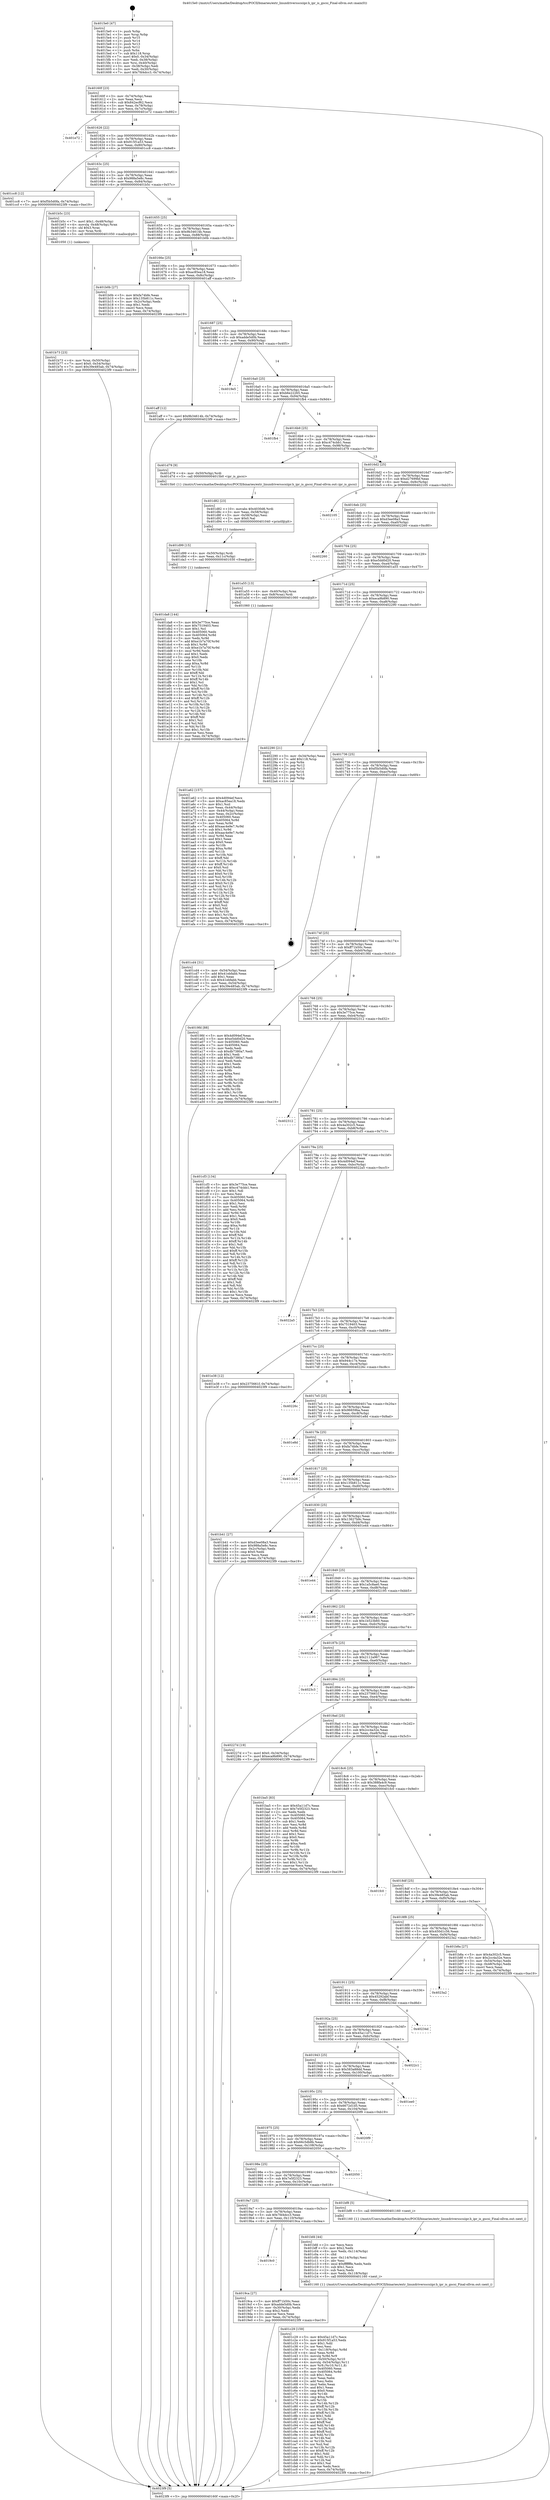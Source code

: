 digraph "0x4015e0" {
  label = "0x4015e0 (/mnt/c/Users/mathe/Desktop/tcc/POCII/binaries/extr_linuxdriversscsiipr.h_ipr_is_gscsi_Final-ollvm.out::main(0))"
  labelloc = "t"
  node[shape=record]

  Entry [label="",width=0.3,height=0.3,shape=circle,fillcolor=black,style=filled]
  "0x40160f" [label="{
     0x40160f [23]\l
     | [instrs]\l
     &nbsp;&nbsp;0x40160f \<+3\>: mov -0x74(%rbp),%eax\l
     &nbsp;&nbsp;0x401612 \<+2\>: mov %eax,%ecx\l
     &nbsp;&nbsp;0x401614 \<+6\>: sub $0x842ecf62,%ecx\l
     &nbsp;&nbsp;0x40161a \<+3\>: mov %eax,-0x78(%rbp)\l
     &nbsp;&nbsp;0x40161d \<+3\>: mov %ecx,-0x7c(%rbp)\l
     &nbsp;&nbsp;0x401620 \<+6\>: je 0000000000401e72 \<main+0x892\>\l
  }"]
  "0x401e72" [label="{
     0x401e72\l
  }", style=dashed]
  "0x401626" [label="{
     0x401626 [22]\l
     | [instrs]\l
     &nbsp;&nbsp;0x401626 \<+5\>: jmp 000000000040162b \<main+0x4b\>\l
     &nbsp;&nbsp;0x40162b \<+3\>: mov -0x78(%rbp),%eax\l
     &nbsp;&nbsp;0x40162e \<+5\>: sub $0x915f1a53,%eax\l
     &nbsp;&nbsp;0x401633 \<+3\>: mov %eax,-0x80(%rbp)\l
     &nbsp;&nbsp;0x401636 \<+6\>: je 0000000000401cc8 \<main+0x6e8\>\l
  }"]
  Exit [label="",width=0.3,height=0.3,shape=circle,fillcolor=black,style=filled,peripheries=2]
  "0x401cc8" [label="{
     0x401cc8 [12]\l
     | [instrs]\l
     &nbsp;&nbsp;0x401cc8 \<+7\>: movl $0xf5b5d0fa,-0x74(%rbp)\l
     &nbsp;&nbsp;0x401ccf \<+5\>: jmp 00000000004023f9 \<main+0xe19\>\l
  }"]
  "0x40163c" [label="{
     0x40163c [25]\l
     | [instrs]\l
     &nbsp;&nbsp;0x40163c \<+5\>: jmp 0000000000401641 \<main+0x61\>\l
     &nbsp;&nbsp;0x401641 \<+3\>: mov -0x78(%rbp),%eax\l
     &nbsp;&nbsp;0x401644 \<+5\>: sub $0x988a5e8c,%eax\l
     &nbsp;&nbsp;0x401649 \<+6\>: mov %eax,-0x84(%rbp)\l
     &nbsp;&nbsp;0x40164f \<+6\>: je 0000000000401b5c \<main+0x57c\>\l
  }"]
  "0x401da8" [label="{
     0x401da8 [144]\l
     | [instrs]\l
     &nbsp;&nbsp;0x401da8 \<+5\>: mov $0x3e775ce,%eax\l
     &nbsp;&nbsp;0x401dad \<+5\>: mov $0x7519403,%esi\l
     &nbsp;&nbsp;0x401db2 \<+2\>: mov $0x1,%cl\l
     &nbsp;&nbsp;0x401db4 \<+7\>: mov 0x405060,%edx\l
     &nbsp;&nbsp;0x401dbb \<+8\>: mov 0x405064,%r8d\l
     &nbsp;&nbsp;0x401dc3 \<+3\>: mov %edx,%r9d\l
     &nbsp;&nbsp;0x401dc6 \<+7\>: add $0xe1b7a70f,%r9d\l
     &nbsp;&nbsp;0x401dcd \<+4\>: sub $0x1,%r9d\l
     &nbsp;&nbsp;0x401dd1 \<+7\>: sub $0xe1b7a70f,%r9d\l
     &nbsp;&nbsp;0x401dd8 \<+4\>: imul %r9d,%edx\l
     &nbsp;&nbsp;0x401ddc \<+3\>: and $0x1,%edx\l
     &nbsp;&nbsp;0x401ddf \<+3\>: cmp $0x0,%edx\l
     &nbsp;&nbsp;0x401de2 \<+4\>: sete %r10b\l
     &nbsp;&nbsp;0x401de6 \<+4\>: cmp $0xa,%r8d\l
     &nbsp;&nbsp;0x401dea \<+4\>: setl %r11b\l
     &nbsp;&nbsp;0x401dee \<+3\>: mov %r10b,%bl\l
     &nbsp;&nbsp;0x401df1 \<+3\>: xor $0xff,%bl\l
     &nbsp;&nbsp;0x401df4 \<+3\>: mov %r11b,%r14b\l
     &nbsp;&nbsp;0x401df7 \<+4\>: xor $0xff,%r14b\l
     &nbsp;&nbsp;0x401dfb \<+3\>: xor $0x1,%cl\l
     &nbsp;&nbsp;0x401dfe \<+3\>: mov %bl,%r15b\l
     &nbsp;&nbsp;0x401e01 \<+4\>: and $0xff,%r15b\l
     &nbsp;&nbsp;0x401e05 \<+3\>: and %cl,%r10b\l
     &nbsp;&nbsp;0x401e08 \<+3\>: mov %r14b,%r12b\l
     &nbsp;&nbsp;0x401e0b \<+4\>: and $0xff,%r12b\l
     &nbsp;&nbsp;0x401e0f \<+3\>: and %cl,%r11b\l
     &nbsp;&nbsp;0x401e12 \<+3\>: or %r10b,%r15b\l
     &nbsp;&nbsp;0x401e15 \<+3\>: or %r11b,%r12b\l
     &nbsp;&nbsp;0x401e18 \<+3\>: xor %r12b,%r15b\l
     &nbsp;&nbsp;0x401e1b \<+3\>: or %r14b,%bl\l
     &nbsp;&nbsp;0x401e1e \<+3\>: xor $0xff,%bl\l
     &nbsp;&nbsp;0x401e21 \<+3\>: or $0x1,%cl\l
     &nbsp;&nbsp;0x401e24 \<+2\>: and %cl,%bl\l
     &nbsp;&nbsp;0x401e26 \<+3\>: or %bl,%r15b\l
     &nbsp;&nbsp;0x401e29 \<+4\>: test $0x1,%r15b\l
     &nbsp;&nbsp;0x401e2d \<+3\>: cmovne %esi,%eax\l
     &nbsp;&nbsp;0x401e30 \<+3\>: mov %eax,-0x74(%rbp)\l
     &nbsp;&nbsp;0x401e33 \<+5\>: jmp 00000000004023f9 \<main+0xe19\>\l
  }"]
  "0x401b5c" [label="{
     0x401b5c [23]\l
     | [instrs]\l
     &nbsp;&nbsp;0x401b5c \<+7\>: movl $0x1,-0x48(%rbp)\l
     &nbsp;&nbsp;0x401b63 \<+4\>: movslq -0x48(%rbp),%rax\l
     &nbsp;&nbsp;0x401b67 \<+4\>: shl $0x3,%rax\l
     &nbsp;&nbsp;0x401b6b \<+3\>: mov %rax,%rdi\l
     &nbsp;&nbsp;0x401b6e \<+5\>: call 0000000000401050 \<malloc@plt\>\l
     | [calls]\l
     &nbsp;&nbsp;0x401050 \{1\} (unknown)\l
  }"]
  "0x401655" [label="{
     0x401655 [25]\l
     | [instrs]\l
     &nbsp;&nbsp;0x401655 \<+5\>: jmp 000000000040165a \<main+0x7a\>\l
     &nbsp;&nbsp;0x40165a \<+3\>: mov -0x78(%rbp),%eax\l
     &nbsp;&nbsp;0x40165d \<+5\>: sub $0x9b34614b,%eax\l
     &nbsp;&nbsp;0x401662 \<+6\>: mov %eax,-0x88(%rbp)\l
     &nbsp;&nbsp;0x401668 \<+6\>: je 0000000000401b0b \<main+0x52b\>\l
  }"]
  "0x401d99" [label="{
     0x401d99 [15]\l
     | [instrs]\l
     &nbsp;&nbsp;0x401d99 \<+4\>: mov -0x50(%rbp),%rdi\l
     &nbsp;&nbsp;0x401d9d \<+6\>: mov %eax,-0x11c(%rbp)\l
     &nbsp;&nbsp;0x401da3 \<+5\>: call 0000000000401030 \<free@plt\>\l
     | [calls]\l
     &nbsp;&nbsp;0x401030 \{1\} (unknown)\l
  }"]
  "0x401b0b" [label="{
     0x401b0b [27]\l
     | [instrs]\l
     &nbsp;&nbsp;0x401b0b \<+5\>: mov $0xfa74bfe,%eax\l
     &nbsp;&nbsp;0x401b10 \<+5\>: mov $0x135b811c,%ecx\l
     &nbsp;&nbsp;0x401b15 \<+3\>: mov -0x2c(%rbp),%edx\l
     &nbsp;&nbsp;0x401b18 \<+3\>: cmp $0x1,%edx\l
     &nbsp;&nbsp;0x401b1b \<+3\>: cmovl %ecx,%eax\l
     &nbsp;&nbsp;0x401b1e \<+3\>: mov %eax,-0x74(%rbp)\l
     &nbsp;&nbsp;0x401b21 \<+5\>: jmp 00000000004023f9 \<main+0xe19\>\l
  }"]
  "0x40166e" [label="{
     0x40166e [25]\l
     | [instrs]\l
     &nbsp;&nbsp;0x40166e \<+5\>: jmp 0000000000401673 \<main+0x93\>\l
     &nbsp;&nbsp;0x401673 \<+3\>: mov -0x78(%rbp),%eax\l
     &nbsp;&nbsp;0x401676 \<+5\>: sub $0xac85ea18,%eax\l
     &nbsp;&nbsp;0x40167b \<+6\>: mov %eax,-0x8c(%rbp)\l
     &nbsp;&nbsp;0x401681 \<+6\>: je 0000000000401aff \<main+0x51f\>\l
  }"]
  "0x401d82" [label="{
     0x401d82 [23]\l
     | [instrs]\l
     &nbsp;&nbsp;0x401d82 \<+10\>: movabs $0x4030d6,%rdi\l
     &nbsp;&nbsp;0x401d8c \<+3\>: mov %eax,-0x58(%rbp)\l
     &nbsp;&nbsp;0x401d8f \<+3\>: mov -0x58(%rbp),%esi\l
     &nbsp;&nbsp;0x401d92 \<+2\>: mov $0x0,%al\l
     &nbsp;&nbsp;0x401d94 \<+5\>: call 0000000000401040 \<printf@plt\>\l
     | [calls]\l
     &nbsp;&nbsp;0x401040 \{1\} (unknown)\l
  }"]
  "0x401aff" [label="{
     0x401aff [12]\l
     | [instrs]\l
     &nbsp;&nbsp;0x401aff \<+7\>: movl $0x9b34614b,-0x74(%rbp)\l
     &nbsp;&nbsp;0x401b06 \<+5\>: jmp 00000000004023f9 \<main+0xe19\>\l
  }"]
  "0x401687" [label="{
     0x401687 [25]\l
     | [instrs]\l
     &nbsp;&nbsp;0x401687 \<+5\>: jmp 000000000040168c \<main+0xac\>\l
     &nbsp;&nbsp;0x40168c \<+3\>: mov -0x78(%rbp),%eax\l
     &nbsp;&nbsp;0x40168f \<+5\>: sub $0xadde5d0b,%eax\l
     &nbsp;&nbsp;0x401694 \<+6\>: mov %eax,-0x90(%rbp)\l
     &nbsp;&nbsp;0x40169a \<+6\>: je 00000000004019e5 \<main+0x405\>\l
  }"]
  "0x401c29" [label="{
     0x401c29 [159]\l
     | [instrs]\l
     &nbsp;&nbsp;0x401c29 \<+5\>: mov $0x45a11d7c,%ecx\l
     &nbsp;&nbsp;0x401c2e \<+5\>: mov $0x915f1a53,%edx\l
     &nbsp;&nbsp;0x401c33 \<+3\>: mov $0x1,%dil\l
     &nbsp;&nbsp;0x401c36 \<+2\>: xor %esi,%esi\l
     &nbsp;&nbsp;0x401c38 \<+7\>: mov -0x118(%rbp),%r8d\l
     &nbsp;&nbsp;0x401c3f \<+4\>: imul %eax,%r8d\l
     &nbsp;&nbsp;0x401c43 \<+3\>: movslq %r8d,%r9\l
     &nbsp;&nbsp;0x401c46 \<+4\>: mov -0x50(%rbp),%r10\l
     &nbsp;&nbsp;0x401c4a \<+4\>: movslq -0x54(%rbp),%r11\l
     &nbsp;&nbsp;0x401c4e \<+4\>: mov %r9,(%r10,%r11,8)\l
     &nbsp;&nbsp;0x401c52 \<+7\>: mov 0x405060,%eax\l
     &nbsp;&nbsp;0x401c59 \<+8\>: mov 0x405064,%r8d\l
     &nbsp;&nbsp;0x401c61 \<+3\>: sub $0x1,%esi\l
     &nbsp;&nbsp;0x401c64 \<+2\>: mov %eax,%ebx\l
     &nbsp;&nbsp;0x401c66 \<+2\>: add %esi,%ebx\l
     &nbsp;&nbsp;0x401c68 \<+3\>: imul %ebx,%eax\l
     &nbsp;&nbsp;0x401c6b \<+3\>: and $0x1,%eax\l
     &nbsp;&nbsp;0x401c6e \<+3\>: cmp $0x0,%eax\l
     &nbsp;&nbsp;0x401c71 \<+4\>: sete %r14b\l
     &nbsp;&nbsp;0x401c75 \<+4\>: cmp $0xa,%r8d\l
     &nbsp;&nbsp;0x401c79 \<+4\>: setl %r15b\l
     &nbsp;&nbsp;0x401c7d \<+3\>: mov %r14b,%r12b\l
     &nbsp;&nbsp;0x401c80 \<+4\>: xor $0xff,%r12b\l
     &nbsp;&nbsp;0x401c84 \<+3\>: mov %r15b,%r13b\l
     &nbsp;&nbsp;0x401c87 \<+4\>: xor $0xff,%r13b\l
     &nbsp;&nbsp;0x401c8b \<+4\>: xor $0x1,%dil\l
     &nbsp;&nbsp;0x401c8f \<+3\>: mov %r12b,%al\l
     &nbsp;&nbsp;0x401c92 \<+2\>: and $0xff,%al\l
     &nbsp;&nbsp;0x401c94 \<+3\>: and %dil,%r14b\l
     &nbsp;&nbsp;0x401c97 \<+3\>: mov %r13b,%sil\l
     &nbsp;&nbsp;0x401c9a \<+4\>: and $0xff,%sil\l
     &nbsp;&nbsp;0x401c9e \<+3\>: and %dil,%r15b\l
     &nbsp;&nbsp;0x401ca1 \<+3\>: or %r14b,%al\l
     &nbsp;&nbsp;0x401ca4 \<+3\>: or %r15b,%sil\l
     &nbsp;&nbsp;0x401ca7 \<+3\>: xor %sil,%al\l
     &nbsp;&nbsp;0x401caa \<+3\>: or %r13b,%r12b\l
     &nbsp;&nbsp;0x401cad \<+4\>: xor $0xff,%r12b\l
     &nbsp;&nbsp;0x401cb1 \<+4\>: or $0x1,%dil\l
     &nbsp;&nbsp;0x401cb5 \<+3\>: and %dil,%r12b\l
     &nbsp;&nbsp;0x401cb8 \<+3\>: or %r12b,%al\l
     &nbsp;&nbsp;0x401cbb \<+2\>: test $0x1,%al\l
     &nbsp;&nbsp;0x401cbd \<+3\>: cmovne %edx,%ecx\l
     &nbsp;&nbsp;0x401cc0 \<+3\>: mov %ecx,-0x74(%rbp)\l
     &nbsp;&nbsp;0x401cc3 \<+5\>: jmp 00000000004023f9 \<main+0xe19\>\l
  }"]
  "0x4019e5" [label="{
     0x4019e5\l
  }", style=dashed]
  "0x4016a0" [label="{
     0x4016a0 [25]\l
     | [instrs]\l
     &nbsp;&nbsp;0x4016a0 \<+5\>: jmp 00000000004016a5 \<main+0xc5\>\l
     &nbsp;&nbsp;0x4016a5 \<+3\>: mov -0x78(%rbp),%eax\l
     &nbsp;&nbsp;0x4016a8 \<+5\>: sub $0xb6e22265,%eax\l
     &nbsp;&nbsp;0x4016ad \<+6\>: mov %eax,-0x94(%rbp)\l
     &nbsp;&nbsp;0x4016b3 \<+6\>: je 0000000000401fb4 \<main+0x9d4\>\l
  }"]
  "0x401bfd" [label="{
     0x401bfd [44]\l
     | [instrs]\l
     &nbsp;&nbsp;0x401bfd \<+2\>: xor %ecx,%ecx\l
     &nbsp;&nbsp;0x401bff \<+5\>: mov $0x2,%edx\l
     &nbsp;&nbsp;0x401c04 \<+6\>: mov %edx,-0x114(%rbp)\l
     &nbsp;&nbsp;0x401c0a \<+1\>: cltd\l
     &nbsp;&nbsp;0x401c0b \<+6\>: mov -0x114(%rbp),%esi\l
     &nbsp;&nbsp;0x401c11 \<+2\>: idiv %esi\l
     &nbsp;&nbsp;0x401c13 \<+6\>: imul $0xfffffffe,%edx,%edx\l
     &nbsp;&nbsp;0x401c19 \<+3\>: sub $0x1,%ecx\l
     &nbsp;&nbsp;0x401c1c \<+2\>: sub %ecx,%edx\l
     &nbsp;&nbsp;0x401c1e \<+6\>: mov %edx,-0x118(%rbp)\l
     &nbsp;&nbsp;0x401c24 \<+5\>: call 0000000000401160 \<next_i\>\l
     | [calls]\l
     &nbsp;&nbsp;0x401160 \{1\} (/mnt/c/Users/mathe/Desktop/tcc/POCII/binaries/extr_linuxdriversscsiipr.h_ipr_is_gscsi_Final-ollvm.out::next_i)\l
  }"]
  "0x401fb4" [label="{
     0x401fb4\l
  }", style=dashed]
  "0x4016b9" [label="{
     0x4016b9 [25]\l
     | [instrs]\l
     &nbsp;&nbsp;0x4016b9 \<+5\>: jmp 00000000004016be \<main+0xde\>\l
     &nbsp;&nbsp;0x4016be \<+3\>: mov -0x78(%rbp),%eax\l
     &nbsp;&nbsp;0x4016c1 \<+5\>: sub $0xc474cbb1,%eax\l
     &nbsp;&nbsp;0x4016c6 \<+6\>: mov %eax,-0x98(%rbp)\l
     &nbsp;&nbsp;0x4016cc \<+6\>: je 0000000000401d79 \<main+0x799\>\l
  }"]
  "0x401b73" [label="{
     0x401b73 [23]\l
     | [instrs]\l
     &nbsp;&nbsp;0x401b73 \<+4\>: mov %rax,-0x50(%rbp)\l
     &nbsp;&nbsp;0x401b77 \<+7\>: movl $0x0,-0x54(%rbp)\l
     &nbsp;&nbsp;0x401b7e \<+7\>: movl $0x39e485ab,-0x74(%rbp)\l
     &nbsp;&nbsp;0x401b85 \<+5\>: jmp 00000000004023f9 \<main+0xe19\>\l
  }"]
  "0x401d79" [label="{
     0x401d79 [9]\l
     | [instrs]\l
     &nbsp;&nbsp;0x401d79 \<+4\>: mov -0x50(%rbp),%rdi\l
     &nbsp;&nbsp;0x401d7d \<+5\>: call 00000000004015b0 \<ipr_is_gscsi\>\l
     | [calls]\l
     &nbsp;&nbsp;0x4015b0 \{1\} (/mnt/c/Users/mathe/Desktop/tcc/POCII/binaries/extr_linuxdriversscsiipr.h_ipr_is_gscsi_Final-ollvm.out::ipr_is_gscsi)\l
  }"]
  "0x4016d2" [label="{
     0x4016d2 [25]\l
     | [instrs]\l
     &nbsp;&nbsp;0x4016d2 \<+5\>: jmp 00000000004016d7 \<main+0xf7\>\l
     &nbsp;&nbsp;0x4016d7 \<+3\>: mov -0x78(%rbp),%eax\l
     &nbsp;&nbsp;0x4016da \<+5\>: sub $0xd27699bf,%eax\l
     &nbsp;&nbsp;0x4016df \<+6\>: mov %eax,-0x9c(%rbp)\l
     &nbsp;&nbsp;0x4016e5 \<+6\>: je 0000000000402105 \<main+0xb25\>\l
  }"]
  "0x401a62" [label="{
     0x401a62 [157]\l
     | [instrs]\l
     &nbsp;&nbsp;0x401a62 \<+5\>: mov $0x4d094ef,%ecx\l
     &nbsp;&nbsp;0x401a67 \<+5\>: mov $0xac85ea18,%edx\l
     &nbsp;&nbsp;0x401a6c \<+3\>: mov $0x1,%sil\l
     &nbsp;&nbsp;0x401a6f \<+3\>: mov %eax,-0x44(%rbp)\l
     &nbsp;&nbsp;0x401a72 \<+3\>: mov -0x44(%rbp),%eax\l
     &nbsp;&nbsp;0x401a75 \<+3\>: mov %eax,-0x2c(%rbp)\l
     &nbsp;&nbsp;0x401a78 \<+7\>: mov 0x405060,%eax\l
     &nbsp;&nbsp;0x401a7f \<+8\>: mov 0x405064,%r8d\l
     &nbsp;&nbsp;0x401a87 \<+3\>: mov %eax,%r9d\l
     &nbsp;&nbsp;0x401a8a \<+7\>: add $0xaac4e9e7,%r9d\l
     &nbsp;&nbsp;0x401a91 \<+4\>: sub $0x1,%r9d\l
     &nbsp;&nbsp;0x401a95 \<+7\>: sub $0xaac4e9e7,%r9d\l
     &nbsp;&nbsp;0x401a9c \<+4\>: imul %r9d,%eax\l
     &nbsp;&nbsp;0x401aa0 \<+3\>: and $0x1,%eax\l
     &nbsp;&nbsp;0x401aa3 \<+3\>: cmp $0x0,%eax\l
     &nbsp;&nbsp;0x401aa6 \<+4\>: sete %r10b\l
     &nbsp;&nbsp;0x401aaa \<+4\>: cmp $0xa,%r8d\l
     &nbsp;&nbsp;0x401aae \<+4\>: setl %r11b\l
     &nbsp;&nbsp;0x401ab2 \<+3\>: mov %r10b,%bl\l
     &nbsp;&nbsp;0x401ab5 \<+3\>: xor $0xff,%bl\l
     &nbsp;&nbsp;0x401ab8 \<+3\>: mov %r11b,%r14b\l
     &nbsp;&nbsp;0x401abb \<+4\>: xor $0xff,%r14b\l
     &nbsp;&nbsp;0x401abf \<+4\>: xor $0x0,%sil\l
     &nbsp;&nbsp;0x401ac3 \<+3\>: mov %bl,%r15b\l
     &nbsp;&nbsp;0x401ac6 \<+4\>: and $0x0,%r15b\l
     &nbsp;&nbsp;0x401aca \<+3\>: and %sil,%r10b\l
     &nbsp;&nbsp;0x401acd \<+3\>: mov %r14b,%r12b\l
     &nbsp;&nbsp;0x401ad0 \<+4\>: and $0x0,%r12b\l
     &nbsp;&nbsp;0x401ad4 \<+3\>: and %sil,%r11b\l
     &nbsp;&nbsp;0x401ad7 \<+3\>: or %r10b,%r15b\l
     &nbsp;&nbsp;0x401ada \<+3\>: or %r11b,%r12b\l
     &nbsp;&nbsp;0x401add \<+3\>: xor %r12b,%r15b\l
     &nbsp;&nbsp;0x401ae0 \<+3\>: or %r14b,%bl\l
     &nbsp;&nbsp;0x401ae3 \<+3\>: xor $0xff,%bl\l
     &nbsp;&nbsp;0x401ae6 \<+4\>: or $0x0,%sil\l
     &nbsp;&nbsp;0x401aea \<+3\>: and %sil,%bl\l
     &nbsp;&nbsp;0x401aed \<+3\>: or %bl,%r15b\l
     &nbsp;&nbsp;0x401af0 \<+4\>: test $0x1,%r15b\l
     &nbsp;&nbsp;0x401af4 \<+3\>: cmovne %edx,%ecx\l
     &nbsp;&nbsp;0x401af7 \<+3\>: mov %ecx,-0x74(%rbp)\l
     &nbsp;&nbsp;0x401afa \<+5\>: jmp 00000000004023f9 \<main+0xe19\>\l
  }"]
  "0x402105" [label="{
     0x402105\l
  }", style=dashed]
  "0x4016eb" [label="{
     0x4016eb [25]\l
     | [instrs]\l
     &nbsp;&nbsp;0x4016eb \<+5\>: jmp 00000000004016f0 \<main+0x110\>\l
     &nbsp;&nbsp;0x4016f0 \<+3\>: mov -0x78(%rbp),%eax\l
     &nbsp;&nbsp;0x4016f3 \<+5\>: sub $0xd3ee08a3,%eax\l
     &nbsp;&nbsp;0x4016f8 \<+6\>: mov %eax,-0xa0(%rbp)\l
     &nbsp;&nbsp;0x4016fe \<+6\>: je 0000000000402260 \<main+0xc80\>\l
  }"]
  "0x4015e0" [label="{
     0x4015e0 [47]\l
     | [instrs]\l
     &nbsp;&nbsp;0x4015e0 \<+1\>: push %rbp\l
     &nbsp;&nbsp;0x4015e1 \<+3\>: mov %rsp,%rbp\l
     &nbsp;&nbsp;0x4015e4 \<+2\>: push %r15\l
     &nbsp;&nbsp;0x4015e6 \<+2\>: push %r14\l
     &nbsp;&nbsp;0x4015e8 \<+2\>: push %r13\l
     &nbsp;&nbsp;0x4015ea \<+2\>: push %r12\l
     &nbsp;&nbsp;0x4015ec \<+1\>: push %rbx\l
     &nbsp;&nbsp;0x4015ed \<+7\>: sub $0x118,%rsp\l
     &nbsp;&nbsp;0x4015f4 \<+7\>: movl $0x0,-0x34(%rbp)\l
     &nbsp;&nbsp;0x4015fb \<+3\>: mov %edi,-0x38(%rbp)\l
     &nbsp;&nbsp;0x4015fe \<+4\>: mov %rsi,-0x40(%rbp)\l
     &nbsp;&nbsp;0x401602 \<+3\>: mov -0x38(%rbp),%edi\l
     &nbsp;&nbsp;0x401605 \<+3\>: mov %edi,-0x30(%rbp)\l
     &nbsp;&nbsp;0x401608 \<+7\>: movl $0x7fd4dcc3,-0x74(%rbp)\l
  }"]
  "0x402260" [label="{
     0x402260\l
  }", style=dashed]
  "0x401704" [label="{
     0x401704 [25]\l
     | [instrs]\l
     &nbsp;&nbsp;0x401704 \<+5\>: jmp 0000000000401709 \<main+0x129\>\l
     &nbsp;&nbsp;0x401709 \<+3\>: mov -0x78(%rbp),%eax\l
     &nbsp;&nbsp;0x40170c \<+5\>: sub $0xe5dd0d20,%eax\l
     &nbsp;&nbsp;0x401711 \<+6\>: mov %eax,-0xa4(%rbp)\l
     &nbsp;&nbsp;0x401717 \<+6\>: je 0000000000401a55 \<main+0x475\>\l
  }"]
  "0x4023f9" [label="{
     0x4023f9 [5]\l
     | [instrs]\l
     &nbsp;&nbsp;0x4023f9 \<+5\>: jmp 000000000040160f \<main+0x2f\>\l
  }"]
  "0x401a55" [label="{
     0x401a55 [13]\l
     | [instrs]\l
     &nbsp;&nbsp;0x401a55 \<+4\>: mov -0x40(%rbp),%rax\l
     &nbsp;&nbsp;0x401a59 \<+4\>: mov 0x8(%rax),%rdi\l
     &nbsp;&nbsp;0x401a5d \<+5\>: call 0000000000401060 \<atoi@plt\>\l
     | [calls]\l
     &nbsp;&nbsp;0x401060 \{1\} (unknown)\l
  }"]
  "0x40171d" [label="{
     0x40171d [25]\l
     | [instrs]\l
     &nbsp;&nbsp;0x40171d \<+5\>: jmp 0000000000401722 \<main+0x142\>\l
     &nbsp;&nbsp;0x401722 \<+3\>: mov -0x78(%rbp),%eax\l
     &nbsp;&nbsp;0x401725 \<+5\>: sub $0xeca9b890,%eax\l
     &nbsp;&nbsp;0x40172a \<+6\>: mov %eax,-0xa8(%rbp)\l
     &nbsp;&nbsp;0x401730 \<+6\>: je 0000000000402290 \<main+0xcb0\>\l
  }"]
  "0x4019c0" [label="{
     0x4019c0\l
  }", style=dashed]
  "0x402290" [label="{
     0x402290 [21]\l
     | [instrs]\l
     &nbsp;&nbsp;0x402290 \<+3\>: mov -0x34(%rbp),%eax\l
     &nbsp;&nbsp;0x402293 \<+7\>: add $0x118,%rsp\l
     &nbsp;&nbsp;0x40229a \<+1\>: pop %rbx\l
     &nbsp;&nbsp;0x40229b \<+2\>: pop %r12\l
     &nbsp;&nbsp;0x40229d \<+2\>: pop %r13\l
     &nbsp;&nbsp;0x40229f \<+2\>: pop %r14\l
     &nbsp;&nbsp;0x4022a1 \<+2\>: pop %r15\l
     &nbsp;&nbsp;0x4022a3 \<+1\>: pop %rbp\l
     &nbsp;&nbsp;0x4022a4 \<+1\>: ret\l
  }"]
  "0x401736" [label="{
     0x401736 [25]\l
     | [instrs]\l
     &nbsp;&nbsp;0x401736 \<+5\>: jmp 000000000040173b \<main+0x15b\>\l
     &nbsp;&nbsp;0x40173b \<+3\>: mov -0x78(%rbp),%eax\l
     &nbsp;&nbsp;0x40173e \<+5\>: sub $0xf5b5d0fa,%eax\l
     &nbsp;&nbsp;0x401743 \<+6\>: mov %eax,-0xac(%rbp)\l
     &nbsp;&nbsp;0x401749 \<+6\>: je 0000000000401cd4 \<main+0x6f4\>\l
  }"]
  "0x4019ca" [label="{
     0x4019ca [27]\l
     | [instrs]\l
     &nbsp;&nbsp;0x4019ca \<+5\>: mov $0xff71b50c,%eax\l
     &nbsp;&nbsp;0x4019cf \<+5\>: mov $0xadde5d0b,%ecx\l
     &nbsp;&nbsp;0x4019d4 \<+3\>: mov -0x30(%rbp),%edx\l
     &nbsp;&nbsp;0x4019d7 \<+3\>: cmp $0x2,%edx\l
     &nbsp;&nbsp;0x4019da \<+3\>: cmovne %ecx,%eax\l
     &nbsp;&nbsp;0x4019dd \<+3\>: mov %eax,-0x74(%rbp)\l
     &nbsp;&nbsp;0x4019e0 \<+5\>: jmp 00000000004023f9 \<main+0xe19\>\l
  }"]
  "0x401cd4" [label="{
     0x401cd4 [31]\l
     | [instrs]\l
     &nbsp;&nbsp;0x401cd4 \<+3\>: mov -0x54(%rbp),%eax\l
     &nbsp;&nbsp;0x401cd7 \<+5\>: add $0x41ebfabb,%eax\l
     &nbsp;&nbsp;0x401cdc \<+3\>: add $0x1,%eax\l
     &nbsp;&nbsp;0x401cdf \<+5\>: sub $0x41ebfabb,%eax\l
     &nbsp;&nbsp;0x401ce4 \<+3\>: mov %eax,-0x54(%rbp)\l
     &nbsp;&nbsp;0x401ce7 \<+7\>: movl $0x39e485ab,-0x74(%rbp)\l
     &nbsp;&nbsp;0x401cee \<+5\>: jmp 00000000004023f9 \<main+0xe19\>\l
  }"]
  "0x40174f" [label="{
     0x40174f [25]\l
     | [instrs]\l
     &nbsp;&nbsp;0x40174f \<+5\>: jmp 0000000000401754 \<main+0x174\>\l
     &nbsp;&nbsp;0x401754 \<+3\>: mov -0x78(%rbp),%eax\l
     &nbsp;&nbsp;0x401757 \<+5\>: sub $0xff71b50c,%eax\l
     &nbsp;&nbsp;0x40175c \<+6\>: mov %eax,-0xb0(%rbp)\l
     &nbsp;&nbsp;0x401762 \<+6\>: je 00000000004019fd \<main+0x41d\>\l
  }"]
  "0x4019a7" [label="{
     0x4019a7 [25]\l
     | [instrs]\l
     &nbsp;&nbsp;0x4019a7 \<+5\>: jmp 00000000004019ac \<main+0x3cc\>\l
     &nbsp;&nbsp;0x4019ac \<+3\>: mov -0x78(%rbp),%eax\l
     &nbsp;&nbsp;0x4019af \<+5\>: sub $0x7fd4dcc3,%eax\l
     &nbsp;&nbsp;0x4019b4 \<+6\>: mov %eax,-0x110(%rbp)\l
     &nbsp;&nbsp;0x4019ba \<+6\>: je 00000000004019ca \<main+0x3ea\>\l
  }"]
  "0x4019fd" [label="{
     0x4019fd [88]\l
     | [instrs]\l
     &nbsp;&nbsp;0x4019fd \<+5\>: mov $0x4d094ef,%eax\l
     &nbsp;&nbsp;0x401a02 \<+5\>: mov $0xe5dd0d20,%ecx\l
     &nbsp;&nbsp;0x401a07 \<+7\>: mov 0x405060,%edx\l
     &nbsp;&nbsp;0x401a0e \<+7\>: mov 0x405064,%esi\l
     &nbsp;&nbsp;0x401a15 \<+2\>: mov %edx,%edi\l
     &nbsp;&nbsp;0x401a17 \<+6\>: sub $0xdb7380a7,%edi\l
     &nbsp;&nbsp;0x401a1d \<+3\>: sub $0x1,%edi\l
     &nbsp;&nbsp;0x401a20 \<+6\>: add $0xdb7380a7,%edi\l
     &nbsp;&nbsp;0x401a26 \<+3\>: imul %edi,%edx\l
     &nbsp;&nbsp;0x401a29 \<+3\>: and $0x1,%edx\l
     &nbsp;&nbsp;0x401a2c \<+3\>: cmp $0x0,%edx\l
     &nbsp;&nbsp;0x401a2f \<+4\>: sete %r8b\l
     &nbsp;&nbsp;0x401a33 \<+3\>: cmp $0xa,%esi\l
     &nbsp;&nbsp;0x401a36 \<+4\>: setl %r9b\l
     &nbsp;&nbsp;0x401a3a \<+3\>: mov %r8b,%r10b\l
     &nbsp;&nbsp;0x401a3d \<+3\>: and %r9b,%r10b\l
     &nbsp;&nbsp;0x401a40 \<+3\>: xor %r9b,%r8b\l
     &nbsp;&nbsp;0x401a43 \<+3\>: or %r8b,%r10b\l
     &nbsp;&nbsp;0x401a46 \<+4\>: test $0x1,%r10b\l
     &nbsp;&nbsp;0x401a4a \<+3\>: cmovne %ecx,%eax\l
     &nbsp;&nbsp;0x401a4d \<+3\>: mov %eax,-0x74(%rbp)\l
     &nbsp;&nbsp;0x401a50 \<+5\>: jmp 00000000004023f9 \<main+0xe19\>\l
  }"]
  "0x401768" [label="{
     0x401768 [25]\l
     | [instrs]\l
     &nbsp;&nbsp;0x401768 \<+5\>: jmp 000000000040176d \<main+0x18d\>\l
     &nbsp;&nbsp;0x40176d \<+3\>: mov -0x78(%rbp),%eax\l
     &nbsp;&nbsp;0x401770 \<+5\>: sub $0x3e775ce,%eax\l
     &nbsp;&nbsp;0x401775 \<+6\>: mov %eax,-0xb4(%rbp)\l
     &nbsp;&nbsp;0x40177b \<+6\>: je 0000000000402312 \<main+0xd32\>\l
  }"]
  "0x401bf8" [label="{
     0x401bf8 [5]\l
     | [instrs]\l
     &nbsp;&nbsp;0x401bf8 \<+5\>: call 0000000000401160 \<next_i\>\l
     | [calls]\l
     &nbsp;&nbsp;0x401160 \{1\} (/mnt/c/Users/mathe/Desktop/tcc/POCII/binaries/extr_linuxdriversscsiipr.h_ipr_is_gscsi_Final-ollvm.out::next_i)\l
  }"]
  "0x402312" [label="{
     0x402312\l
  }", style=dashed]
  "0x401781" [label="{
     0x401781 [25]\l
     | [instrs]\l
     &nbsp;&nbsp;0x401781 \<+5\>: jmp 0000000000401786 \<main+0x1a6\>\l
     &nbsp;&nbsp;0x401786 \<+3\>: mov -0x78(%rbp),%eax\l
     &nbsp;&nbsp;0x401789 \<+5\>: sub $0x4a302c5,%eax\l
     &nbsp;&nbsp;0x40178e \<+6\>: mov %eax,-0xb8(%rbp)\l
     &nbsp;&nbsp;0x401794 \<+6\>: je 0000000000401cf3 \<main+0x713\>\l
  }"]
  "0x40198e" [label="{
     0x40198e [25]\l
     | [instrs]\l
     &nbsp;&nbsp;0x40198e \<+5\>: jmp 0000000000401993 \<main+0x3b3\>\l
     &nbsp;&nbsp;0x401993 \<+3\>: mov -0x78(%rbp),%eax\l
     &nbsp;&nbsp;0x401996 \<+5\>: sub $0x7e5f2323,%eax\l
     &nbsp;&nbsp;0x40199b \<+6\>: mov %eax,-0x10c(%rbp)\l
     &nbsp;&nbsp;0x4019a1 \<+6\>: je 0000000000401bf8 \<main+0x618\>\l
  }"]
  "0x401cf3" [label="{
     0x401cf3 [134]\l
     | [instrs]\l
     &nbsp;&nbsp;0x401cf3 \<+5\>: mov $0x3e775ce,%eax\l
     &nbsp;&nbsp;0x401cf8 \<+5\>: mov $0xc474cbb1,%ecx\l
     &nbsp;&nbsp;0x401cfd \<+2\>: mov $0x1,%dl\l
     &nbsp;&nbsp;0x401cff \<+2\>: xor %esi,%esi\l
     &nbsp;&nbsp;0x401d01 \<+7\>: mov 0x405060,%edi\l
     &nbsp;&nbsp;0x401d08 \<+8\>: mov 0x405064,%r8d\l
     &nbsp;&nbsp;0x401d10 \<+3\>: sub $0x1,%esi\l
     &nbsp;&nbsp;0x401d13 \<+3\>: mov %edi,%r9d\l
     &nbsp;&nbsp;0x401d16 \<+3\>: add %esi,%r9d\l
     &nbsp;&nbsp;0x401d19 \<+4\>: imul %r9d,%edi\l
     &nbsp;&nbsp;0x401d1d \<+3\>: and $0x1,%edi\l
     &nbsp;&nbsp;0x401d20 \<+3\>: cmp $0x0,%edi\l
     &nbsp;&nbsp;0x401d23 \<+4\>: sete %r10b\l
     &nbsp;&nbsp;0x401d27 \<+4\>: cmp $0xa,%r8d\l
     &nbsp;&nbsp;0x401d2b \<+4\>: setl %r11b\l
     &nbsp;&nbsp;0x401d2f \<+3\>: mov %r10b,%bl\l
     &nbsp;&nbsp;0x401d32 \<+3\>: xor $0xff,%bl\l
     &nbsp;&nbsp;0x401d35 \<+3\>: mov %r11b,%r14b\l
     &nbsp;&nbsp;0x401d38 \<+4\>: xor $0xff,%r14b\l
     &nbsp;&nbsp;0x401d3c \<+3\>: xor $0x1,%dl\l
     &nbsp;&nbsp;0x401d3f \<+3\>: mov %bl,%r15b\l
     &nbsp;&nbsp;0x401d42 \<+4\>: and $0xff,%r15b\l
     &nbsp;&nbsp;0x401d46 \<+3\>: and %dl,%r10b\l
     &nbsp;&nbsp;0x401d49 \<+3\>: mov %r14b,%r12b\l
     &nbsp;&nbsp;0x401d4c \<+4\>: and $0xff,%r12b\l
     &nbsp;&nbsp;0x401d50 \<+3\>: and %dl,%r11b\l
     &nbsp;&nbsp;0x401d53 \<+3\>: or %r10b,%r15b\l
     &nbsp;&nbsp;0x401d56 \<+3\>: or %r11b,%r12b\l
     &nbsp;&nbsp;0x401d59 \<+3\>: xor %r12b,%r15b\l
     &nbsp;&nbsp;0x401d5c \<+3\>: or %r14b,%bl\l
     &nbsp;&nbsp;0x401d5f \<+3\>: xor $0xff,%bl\l
     &nbsp;&nbsp;0x401d62 \<+3\>: or $0x1,%dl\l
     &nbsp;&nbsp;0x401d65 \<+2\>: and %dl,%bl\l
     &nbsp;&nbsp;0x401d67 \<+3\>: or %bl,%r15b\l
     &nbsp;&nbsp;0x401d6a \<+4\>: test $0x1,%r15b\l
     &nbsp;&nbsp;0x401d6e \<+3\>: cmovne %ecx,%eax\l
     &nbsp;&nbsp;0x401d71 \<+3\>: mov %eax,-0x74(%rbp)\l
     &nbsp;&nbsp;0x401d74 \<+5\>: jmp 00000000004023f9 \<main+0xe19\>\l
  }"]
  "0x40179a" [label="{
     0x40179a [25]\l
     | [instrs]\l
     &nbsp;&nbsp;0x40179a \<+5\>: jmp 000000000040179f \<main+0x1bf\>\l
     &nbsp;&nbsp;0x40179f \<+3\>: mov -0x78(%rbp),%eax\l
     &nbsp;&nbsp;0x4017a2 \<+5\>: sub $0x4d094ef,%eax\l
     &nbsp;&nbsp;0x4017a7 \<+6\>: mov %eax,-0xbc(%rbp)\l
     &nbsp;&nbsp;0x4017ad \<+6\>: je 00000000004022a5 \<main+0xcc5\>\l
  }"]
  "0x402050" [label="{
     0x402050\l
  }", style=dashed]
  "0x4022a5" [label="{
     0x4022a5\l
  }", style=dashed]
  "0x4017b3" [label="{
     0x4017b3 [25]\l
     | [instrs]\l
     &nbsp;&nbsp;0x4017b3 \<+5\>: jmp 00000000004017b8 \<main+0x1d8\>\l
     &nbsp;&nbsp;0x4017b8 \<+3\>: mov -0x78(%rbp),%eax\l
     &nbsp;&nbsp;0x4017bb \<+5\>: sub $0x7519403,%eax\l
     &nbsp;&nbsp;0x4017c0 \<+6\>: mov %eax,-0xc0(%rbp)\l
     &nbsp;&nbsp;0x4017c6 \<+6\>: je 0000000000401e38 \<main+0x858\>\l
  }"]
  "0x401975" [label="{
     0x401975 [25]\l
     | [instrs]\l
     &nbsp;&nbsp;0x401975 \<+5\>: jmp 000000000040197a \<main+0x39a\>\l
     &nbsp;&nbsp;0x40197a \<+3\>: mov -0x78(%rbp),%eax\l
     &nbsp;&nbsp;0x40197d \<+5\>: sub $0x66c5db8b,%eax\l
     &nbsp;&nbsp;0x401982 \<+6\>: mov %eax,-0x108(%rbp)\l
     &nbsp;&nbsp;0x401988 \<+6\>: je 0000000000402050 \<main+0xa70\>\l
  }"]
  "0x401e38" [label="{
     0x401e38 [12]\l
     | [instrs]\l
     &nbsp;&nbsp;0x401e38 \<+7\>: movl $0x2375661f,-0x74(%rbp)\l
     &nbsp;&nbsp;0x401e3f \<+5\>: jmp 00000000004023f9 \<main+0xe19\>\l
  }"]
  "0x4017cc" [label="{
     0x4017cc [25]\l
     | [instrs]\l
     &nbsp;&nbsp;0x4017cc \<+5\>: jmp 00000000004017d1 \<main+0x1f1\>\l
     &nbsp;&nbsp;0x4017d1 \<+3\>: mov -0x78(%rbp),%eax\l
     &nbsp;&nbsp;0x4017d4 \<+5\>: sub $0x944c17e,%eax\l
     &nbsp;&nbsp;0x4017d9 \<+6\>: mov %eax,-0xc4(%rbp)\l
     &nbsp;&nbsp;0x4017df \<+6\>: je 000000000040226c \<main+0xc8c\>\l
  }"]
  "0x4020f9" [label="{
     0x4020f9\l
  }", style=dashed]
  "0x40226c" [label="{
     0x40226c\l
  }", style=dashed]
  "0x4017e5" [label="{
     0x4017e5 [25]\l
     | [instrs]\l
     &nbsp;&nbsp;0x4017e5 \<+5\>: jmp 00000000004017ea \<main+0x20a\>\l
     &nbsp;&nbsp;0x4017ea \<+3\>: mov -0x78(%rbp),%eax\l
     &nbsp;&nbsp;0x4017ed \<+5\>: sub $0x96659ba,%eax\l
     &nbsp;&nbsp;0x4017f2 \<+6\>: mov %eax,-0xc8(%rbp)\l
     &nbsp;&nbsp;0x4017f8 \<+6\>: je 0000000000401e8d \<main+0x8ad\>\l
  }"]
  "0x40195c" [label="{
     0x40195c [25]\l
     | [instrs]\l
     &nbsp;&nbsp;0x40195c \<+5\>: jmp 0000000000401961 \<main+0x381\>\l
     &nbsp;&nbsp;0x401961 \<+3\>: mov -0x78(%rbp),%eax\l
     &nbsp;&nbsp;0x401964 \<+5\>: sub $0x6672d1d5,%eax\l
     &nbsp;&nbsp;0x401969 \<+6\>: mov %eax,-0x104(%rbp)\l
     &nbsp;&nbsp;0x40196f \<+6\>: je 00000000004020f9 \<main+0xb19\>\l
  }"]
  "0x401e8d" [label="{
     0x401e8d\l
  }", style=dashed]
  "0x4017fe" [label="{
     0x4017fe [25]\l
     | [instrs]\l
     &nbsp;&nbsp;0x4017fe \<+5\>: jmp 0000000000401803 \<main+0x223\>\l
     &nbsp;&nbsp;0x401803 \<+3\>: mov -0x78(%rbp),%eax\l
     &nbsp;&nbsp;0x401806 \<+5\>: sub $0xfa74bfe,%eax\l
     &nbsp;&nbsp;0x40180b \<+6\>: mov %eax,-0xcc(%rbp)\l
     &nbsp;&nbsp;0x401811 \<+6\>: je 0000000000401b26 \<main+0x546\>\l
  }"]
  "0x401ee0" [label="{
     0x401ee0\l
  }", style=dashed]
  "0x401b26" [label="{
     0x401b26\l
  }", style=dashed]
  "0x401817" [label="{
     0x401817 [25]\l
     | [instrs]\l
     &nbsp;&nbsp;0x401817 \<+5\>: jmp 000000000040181c \<main+0x23c\>\l
     &nbsp;&nbsp;0x40181c \<+3\>: mov -0x78(%rbp),%eax\l
     &nbsp;&nbsp;0x40181f \<+5\>: sub $0x135b811c,%eax\l
     &nbsp;&nbsp;0x401824 \<+6\>: mov %eax,-0xd0(%rbp)\l
     &nbsp;&nbsp;0x40182a \<+6\>: je 0000000000401b41 \<main+0x561\>\l
  }"]
  "0x401943" [label="{
     0x401943 [25]\l
     | [instrs]\l
     &nbsp;&nbsp;0x401943 \<+5\>: jmp 0000000000401948 \<main+0x368\>\l
     &nbsp;&nbsp;0x401948 \<+3\>: mov -0x78(%rbp),%eax\l
     &nbsp;&nbsp;0x40194b \<+5\>: sub $0x583a88dd,%eax\l
     &nbsp;&nbsp;0x401950 \<+6\>: mov %eax,-0x100(%rbp)\l
     &nbsp;&nbsp;0x401956 \<+6\>: je 0000000000401ee0 \<main+0x900\>\l
  }"]
  "0x401b41" [label="{
     0x401b41 [27]\l
     | [instrs]\l
     &nbsp;&nbsp;0x401b41 \<+5\>: mov $0xd3ee08a3,%eax\l
     &nbsp;&nbsp;0x401b46 \<+5\>: mov $0x988a5e8c,%ecx\l
     &nbsp;&nbsp;0x401b4b \<+3\>: mov -0x2c(%rbp),%edx\l
     &nbsp;&nbsp;0x401b4e \<+3\>: cmp $0x0,%edx\l
     &nbsp;&nbsp;0x401b51 \<+3\>: cmove %ecx,%eax\l
     &nbsp;&nbsp;0x401b54 \<+3\>: mov %eax,-0x74(%rbp)\l
     &nbsp;&nbsp;0x401b57 \<+5\>: jmp 00000000004023f9 \<main+0xe19\>\l
  }"]
  "0x401830" [label="{
     0x401830 [25]\l
     | [instrs]\l
     &nbsp;&nbsp;0x401830 \<+5\>: jmp 0000000000401835 \<main+0x255\>\l
     &nbsp;&nbsp;0x401835 \<+3\>: mov -0x78(%rbp),%eax\l
     &nbsp;&nbsp;0x401838 \<+5\>: sub $0x13627b9c,%eax\l
     &nbsp;&nbsp;0x40183d \<+6\>: mov %eax,-0xd4(%rbp)\l
     &nbsp;&nbsp;0x401843 \<+6\>: je 0000000000401e44 \<main+0x864\>\l
  }"]
  "0x4022c1" [label="{
     0x4022c1\l
  }", style=dashed]
  "0x401e44" [label="{
     0x401e44\l
  }", style=dashed]
  "0x401849" [label="{
     0x401849 [25]\l
     | [instrs]\l
     &nbsp;&nbsp;0x401849 \<+5\>: jmp 000000000040184e \<main+0x26e\>\l
     &nbsp;&nbsp;0x40184e \<+3\>: mov -0x78(%rbp),%eax\l
     &nbsp;&nbsp;0x401851 \<+5\>: sub $0x1a5c8ae0,%eax\l
     &nbsp;&nbsp;0x401856 \<+6\>: mov %eax,-0xd8(%rbp)\l
     &nbsp;&nbsp;0x40185c \<+6\>: je 0000000000402195 \<main+0xbb5\>\l
  }"]
  "0x40192a" [label="{
     0x40192a [25]\l
     | [instrs]\l
     &nbsp;&nbsp;0x40192a \<+5\>: jmp 000000000040192f \<main+0x34f\>\l
     &nbsp;&nbsp;0x40192f \<+3\>: mov -0x78(%rbp),%eax\l
     &nbsp;&nbsp;0x401932 \<+5\>: sub $0x45a11d7c,%eax\l
     &nbsp;&nbsp;0x401937 \<+6\>: mov %eax,-0xfc(%rbp)\l
     &nbsp;&nbsp;0x40193d \<+6\>: je 00000000004022c1 \<main+0xce1\>\l
  }"]
  "0x402195" [label="{
     0x402195\l
  }", style=dashed]
  "0x401862" [label="{
     0x401862 [25]\l
     | [instrs]\l
     &nbsp;&nbsp;0x401862 \<+5\>: jmp 0000000000401867 \<main+0x287\>\l
     &nbsp;&nbsp;0x401867 \<+3\>: mov -0x78(%rbp),%eax\l
     &nbsp;&nbsp;0x40186a \<+5\>: sub $0x1b523b60,%eax\l
     &nbsp;&nbsp;0x40186f \<+6\>: mov %eax,-0xdc(%rbp)\l
     &nbsp;&nbsp;0x401875 \<+6\>: je 0000000000402254 \<main+0xc74\>\l
  }"]
  "0x40234d" [label="{
     0x40234d\l
  }", style=dashed]
  "0x402254" [label="{
     0x402254\l
  }", style=dashed]
  "0x40187b" [label="{
     0x40187b [25]\l
     | [instrs]\l
     &nbsp;&nbsp;0x40187b \<+5\>: jmp 0000000000401880 \<main+0x2a0\>\l
     &nbsp;&nbsp;0x401880 \<+3\>: mov -0x78(%rbp),%eax\l
     &nbsp;&nbsp;0x401883 \<+5\>: sub $0x2112a967,%eax\l
     &nbsp;&nbsp;0x401888 \<+6\>: mov %eax,-0xe0(%rbp)\l
     &nbsp;&nbsp;0x40188e \<+6\>: je 00000000004023c3 \<main+0xde3\>\l
  }"]
  "0x401911" [label="{
     0x401911 [25]\l
     | [instrs]\l
     &nbsp;&nbsp;0x401911 \<+5\>: jmp 0000000000401916 \<main+0x336\>\l
     &nbsp;&nbsp;0x401916 \<+3\>: mov -0x78(%rbp),%eax\l
     &nbsp;&nbsp;0x401919 \<+5\>: sub $0x45292abf,%eax\l
     &nbsp;&nbsp;0x40191e \<+6\>: mov %eax,-0xf8(%rbp)\l
     &nbsp;&nbsp;0x401924 \<+6\>: je 000000000040234d \<main+0xd6d\>\l
  }"]
  "0x4023c3" [label="{
     0x4023c3\l
  }", style=dashed]
  "0x401894" [label="{
     0x401894 [25]\l
     | [instrs]\l
     &nbsp;&nbsp;0x401894 \<+5\>: jmp 0000000000401899 \<main+0x2b9\>\l
     &nbsp;&nbsp;0x401899 \<+3\>: mov -0x78(%rbp),%eax\l
     &nbsp;&nbsp;0x40189c \<+5\>: sub $0x2375661f,%eax\l
     &nbsp;&nbsp;0x4018a1 \<+6\>: mov %eax,-0xe4(%rbp)\l
     &nbsp;&nbsp;0x4018a7 \<+6\>: je 000000000040227d \<main+0xc9d\>\l
  }"]
  "0x4023a2" [label="{
     0x4023a2\l
  }", style=dashed]
  "0x40227d" [label="{
     0x40227d [19]\l
     | [instrs]\l
     &nbsp;&nbsp;0x40227d \<+7\>: movl $0x0,-0x34(%rbp)\l
     &nbsp;&nbsp;0x402284 \<+7\>: movl $0xeca9b890,-0x74(%rbp)\l
     &nbsp;&nbsp;0x40228b \<+5\>: jmp 00000000004023f9 \<main+0xe19\>\l
  }"]
  "0x4018ad" [label="{
     0x4018ad [25]\l
     | [instrs]\l
     &nbsp;&nbsp;0x4018ad \<+5\>: jmp 00000000004018b2 \<main+0x2d2\>\l
     &nbsp;&nbsp;0x4018b2 \<+3\>: mov -0x78(%rbp),%eax\l
     &nbsp;&nbsp;0x4018b5 \<+5\>: sub $0x2cc4a32e,%eax\l
     &nbsp;&nbsp;0x4018ba \<+6\>: mov %eax,-0xe8(%rbp)\l
     &nbsp;&nbsp;0x4018c0 \<+6\>: je 0000000000401ba5 \<main+0x5c5\>\l
  }"]
  "0x4018f8" [label="{
     0x4018f8 [25]\l
     | [instrs]\l
     &nbsp;&nbsp;0x4018f8 \<+5\>: jmp 00000000004018fd \<main+0x31d\>\l
     &nbsp;&nbsp;0x4018fd \<+3\>: mov -0x78(%rbp),%eax\l
     &nbsp;&nbsp;0x401900 \<+5\>: sub $0x450d1c56,%eax\l
     &nbsp;&nbsp;0x401905 \<+6\>: mov %eax,-0xf4(%rbp)\l
     &nbsp;&nbsp;0x40190b \<+6\>: je 00000000004023a2 \<main+0xdc2\>\l
  }"]
  "0x401ba5" [label="{
     0x401ba5 [83]\l
     | [instrs]\l
     &nbsp;&nbsp;0x401ba5 \<+5\>: mov $0x45a11d7c,%eax\l
     &nbsp;&nbsp;0x401baa \<+5\>: mov $0x7e5f2323,%ecx\l
     &nbsp;&nbsp;0x401baf \<+2\>: xor %edx,%edx\l
     &nbsp;&nbsp;0x401bb1 \<+7\>: mov 0x405060,%esi\l
     &nbsp;&nbsp;0x401bb8 \<+7\>: mov 0x405064,%edi\l
     &nbsp;&nbsp;0x401bbf \<+3\>: sub $0x1,%edx\l
     &nbsp;&nbsp;0x401bc2 \<+3\>: mov %esi,%r8d\l
     &nbsp;&nbsp;0x401bc5 \<+3\>: add %edx,%r8d\l
     &nbsp;&nbsp;0x401bc8 \<+4\>: imul %r8d,%esi\l
     &nbsp;&nbsp;0x401bcc \<+3\>: and $0x1,%esi\l
     &nbsp;&nbsp;0x401bcf \<+3\>: cmp $0x0,%esi\l
     &nbsp;&nbsp;0x401bd2 \<+4\>: sete %r9b\l
     &nbsp;&nbsp;0x401bd6 \<+3\>: cmp $0xa,%edi\l
     &nbsp;&nbsp;0x401bd9 \<+4\>: setl %r10b\l
     &nbsp;&nbsp;0x401bdd \<+3\>: mov %r9b,%r11b\l
     &nbsp;&nbsp;0x401be0 \<+3\>: and %r10b,%r11b\l
     &nbsp;&nbsp;0x401be3 \<+3\>: xor %r10b,%r9b\l
     &nbsp;&nbsp;0x401be6 \<+3\>: or %r9b,%r11b\l
     &nbsp;&nbsp;0x401be9 \<+4\>: test $0x1,%r11b\l
     &nbsp;&nbsp;0x401bed \<+3\>: cmovne %ecx,%eax\l
     &nbsp;&nbsp;0x401bf0 \<+3\>: mov %eax,-0x74(%rbp)\l
     &nbsp;&nbsp;0x401bf3 \<+5\>: jmp 00000000004023f9 \<main+0xe19\>\l
  }"]
  "0x4018c6" [label="{
     0x4018c6 [25]\l
     | [instrs]\l
     &nbsp;&nbsp;0x4018c6 \<+5\>: jmp 00000000004018cb \<main+0x2eb\>\l
     &nbsp;&nbsp;0x4018cb \<+3\>: mov -0x78(%rbp),%eax\l
     &nbsp;&nbsp;0x4018ce \<+5\>: sub $0x388fa4c9,%eax\l
     &nbsp;&nbsp;0x4018d3 \<+6\>: mov %eax,-0xec(%rbp)\l
     &nbsp;&nbsp;0x4018d9 \<+6\>: je 0000000000401fc0 \<main+0x9e0\>\l
  }"]
  "0x401b8a" [label="{
     0x401b8a [27]\l
     | [instrs]\l
     &nbsp;&nbsp;0x401b8a \<+5\>: mov $0x4a302c5,%eax\l
     &nbsp;&nbsp;0x401b8f \<+5\>: mov $0x2cc4a32e,%ecx\l
     &nbsp;&nbsp;0x401b94 \<+3\>: mov -0x54(%rbp),%edx\l
     &nbsp;&nbsp;0x401b97 \<+3\>: cmp -0x48(%rbp),%edx\l
     &nbsp;&nbsp;0x401b9a \<+3\>: cmovl %ecx,%eax\l
     &nbsp;&nbsp;0x401b9d \<+3\>: mov %eax,-0x74(%rbp)\l
     &nbsp;&nbsp;0x401ba0 \<+5\>: jmp 00000000004023f9 \<main+0xe19\>\l
  }"]
  "0x401fc0" [label="{
     0x401fc0\l
  }", style=dashed]
  "0x4018df" [label="{
     0x4018df [25]\l
     | [instrs]\l
     &nbsp;&nbsp;0x4018df \<+5\>: jmp 00000000004018e4 \<main+0x304\>\l
     &nbsp;&nbsp;0x4018e4 \<+3\>: mov -0x78(%rbp),%eax\l
     &nbsp;&nbsp;0x4018e7 \<+5\>: sub $0x39e485ab,%eax\l
     &nbsp;&nbsp;0x4018ec \<+6\>: mov %eax,-0xf0(%rbp)\l
     &nbsp;&nbsp;0x4018f2 \<+6\>: je 0000000000401b8a \<main+0x5aa\>\l
  }"]
  Entry -> "0x4015e0" [label=" 1"]
  "0x40160f" -> "0x401e72" [label=" 0"]
  "0x40160f" -> "0x401626" [label=" 18"]
  "0x402290" -> Exit [label=" 1"]
  "0x401626" -> "0x401cc8" [label=" 1"]
  "0x401626" -> "0x40163c" [label=" 17"]
  "0x40227d" -> "0x4023f9" [label=" 1"]
  "0x40163c" -> "0x401b5c" [label=" 1"]
  "0x40163c" -> "0x401655" [label=" 16"]
  "0x401e38" -> "0x4023f9" [label=" 1"]
  "0x401655" -> "0x401b0b" [label=" 1"]
  "0x401655" -> "0x40166e" [label=" 15"]
  "0x401da8" -> "0x4023f9" [label=" 1"]
  "0x40166e" -> "0x401aff" [label=" 1"]
  "0x40166e" -> "0x401687" [label=" 14"]
  "0x401d99" -> "0x401da8" [label=" 1"]
  "0x401687" -> "0x4019e5" [label=" 0"]
  "0x401687" -> "0x4016a0" [label=" 14"]
  "0x401d82" -> "0x401d99" [label=" 1"]
  "0x4016a0" -> "0x401fb4" [label=" 0"]
  "0x4016a0" -> "0x4016b9" [label=" 14"]
  "0x401d79" -> "0x401d82" [label=" 1"]
  "0x4016b9" -> "0x401d79" [label=" 1"]
  "0x4016b9" -> "0x4016d2" [label=" 13"]
  "0x401cf3" -> "0x4023f9" [label=" 1"]
  "0x4016d2" -> "0x402105" [label=" 0"]
  "0x4016d2" -> "0x4016eb" [label=" 13"]
  "0x401cd4" -> "0x4023f9" [label=" 1"]
  "0x4016eb" -> "0x402260" [label=" 0"]
  "0x4016eb" -> "0x401704" [label=" 13"]
  "0x401cc8" -> "0x4023f9" [label=" 1"]
  "0x401704" -> "0x401a55" [label=" 1"]
  "0x401704" -> "0x40171d" [label=" 12"]
  "0x401c29" -> "0x4023f9" [label=" 1"]
  "0x40171d" -> "0x402290" [label=" 1"]
  "0x40171d" -> "0x401736" [label=" 11"]
  "0x401bfd" -> "0x401c29" [label=" 1"]
  "0x401736" -> "0x401cd4" [label=" 1"]
  "0x401736" -> "0x40174f" [label=" 10"]
  "0x401bf8" -> "0x401bfd" [label=" 1"]
  "0x40174f" -> "0x4019fd" [label=" 1"]
  "0x40174f" -> "0x401768" [label=" 9"]
  "0x401b8a" -> "0x4023f9" [label=" 2"]
  "0x401768" -> "0x402312" [label=" 0"]
  "0x401768" -> "0x401781" [label=" 9"]
  "0x401b73" -> "0x4023f9" [label=" 1"]
  "0x401781" -> "0x401cf3" [label=" 1"]
  "0x401781" -> "0x40179a" [label=" 8"]
  "0x401b41" -> "0x4023f9" [label=" 1"]
  "0x40179a" -> "0x4022a5" [label=" 0"]
  "0x40179a" -> "0x4017b3" [label=" 8"]
  "0x401b0b" -> "0x4023f9" [label=" 1"]
  "0x4017b3" -> "0x401e38" [label=" 1"]
  "0x4017b3" -> "0x4017cc" [label=" 7"]
  "0x401a62" -> "0x4023f9" [label=" 1"]
  "0x4017cc" -> "0x40226c" [label=" 0"]
  "0x4017cc" -> "0x4017e5" [label=" 7"]
  "0x401a55" -> "0x401a62" [label=" 1"]
  "0x4017e5" -> "0x401e8d" [label=" 0"]
  "0x4017e5" -> "0x4017fe" [label=" 7"]
  "0x4023f9" -> "0x40160f" [label=" 17"]
  "0x4017fe" -> "0x401b26" [label=" 0"]
  "0x4017fe" -> "0x401817" [label=" 7"]
  "0x4015e0" -> "0x40160f" [label=" 1"]
  "0x401817" -> "0x401b41" [label=" 1"]
  "0x401817" -> "0x401830" [label=" 6"]
  "0x4019a7" -> "0x4019c0" [label=" 0"]
  "0x401830" -> "0x401e44" [label=" 0"]
  "0x401830" -> "0x401849" [label=" 6"]
  "0x4019a7" -> "0x4019ca" [label=" 1"]
  "0x401849" -> "0x402195" [label=" 0"]
  "0x401849" -> "0x401862" [label=" 6"]
  "0x40198e" -> "0x4019a7" [label=" 1"]
  "0x401862" -> "0x402254" [label=" 0"]
  "0x401862" -> "0x40187b" [label=" 6"]
  "0x40198e" -> "0x401bf8" [label=" 1"]
  "0x40187b" -> "0x4023c3" [label=" 0"]
  "0x40187b" -> "0x401894" [label=" 6"]
  "0x401975" -> "0x40198e" [label=" 2"]
  "0x401894" -> "0x40227d" [label=" 1"]
  "0x401894" -> "0x4018ad" [label=" 5"]
  "0x401975" -> "0x402050" [label=" 0"]
  "0x4018ad" -> "0x401ba5" [label=" 1"]
  "0x4018ad" -> "0x4018c6" [label=" 4"]
  "0x40195c" -> "0x401975" [label=" 2"]
  "0x4018c6" -> "0x401fc0" [label=" 0"]
  "0x4018c6" -> "0x4018df" [label=" 4"]
  "0x40195c" -> "0x4020f9" [label=" 0"]
  "0x4018df" -> "0x401b8a" [label=" 2"]
  "0x4018df" -> "0x4018f8" [label=" 2"]
  "0x401aff" -> "0x4023f9" [label=" 1"]
  "0x4018f8" -> "0x4023a2" [label=" 0"]
  "0x4018f8" -> "0x401911" [label=" 2"]
  "0x401b5c" -> "0x401b73" [label=" 1"]
  "0x401911" -> "0x40234d" [label=" 0"]
  "0x401911" -> "0x40192a" [label=" 2"]
  "0x401ba5" -> "0x4023f9" [label=" 1"]
  "0x40192a" -> "0x4022c1" [label=" 0"]
  "0x40192a" -> "0x401943" [label=" 2"]
  "0x4019ca" -> "0x4023f9" [label=" 1"]
  "0x401943" -> "0x401ee0" [label=" 0"]
  "0x401943" -> "0x40195c" [label=" 2"]
  "0x4019fd" -> "0x4023f9" [label=" 1"]
}
